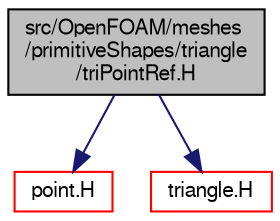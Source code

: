 digraph "src/OpenFOAM/meshes/primitiveShapes/triangle/triPointRef.H"
{
  bgcolor="transparent";
  edge [fontname="FreeSans",fontsize="10",labelfontname="FreeSans",labelfontsize="10"];
  node [fontname="FreeSans",fontsize="10",shape=record];
  Node0 [label="src/OpenFOAM/meshes\l/primitiveShapes/triangle\l/triPointRef.H",height=0.2,width=0.4,color="black", fillcolor="grey75", style="filled", fontcolor="black"];
  Node0 -> Node1 [color="midnightblue",fontsize="10",style="solid",fontname="FreeSans"];
  Node1 [label="point.H",height=0.2,width=0.4,color="red",URL="$a12059.html"];
  Node0 -> Node47 [color="midnightblue",fontsize="10",style="solid",fontname="FreeSans"];
  Node47 [label="triangle.H",height=0.2,width=0.4,color="red",URL="$a12104.html"];
}
